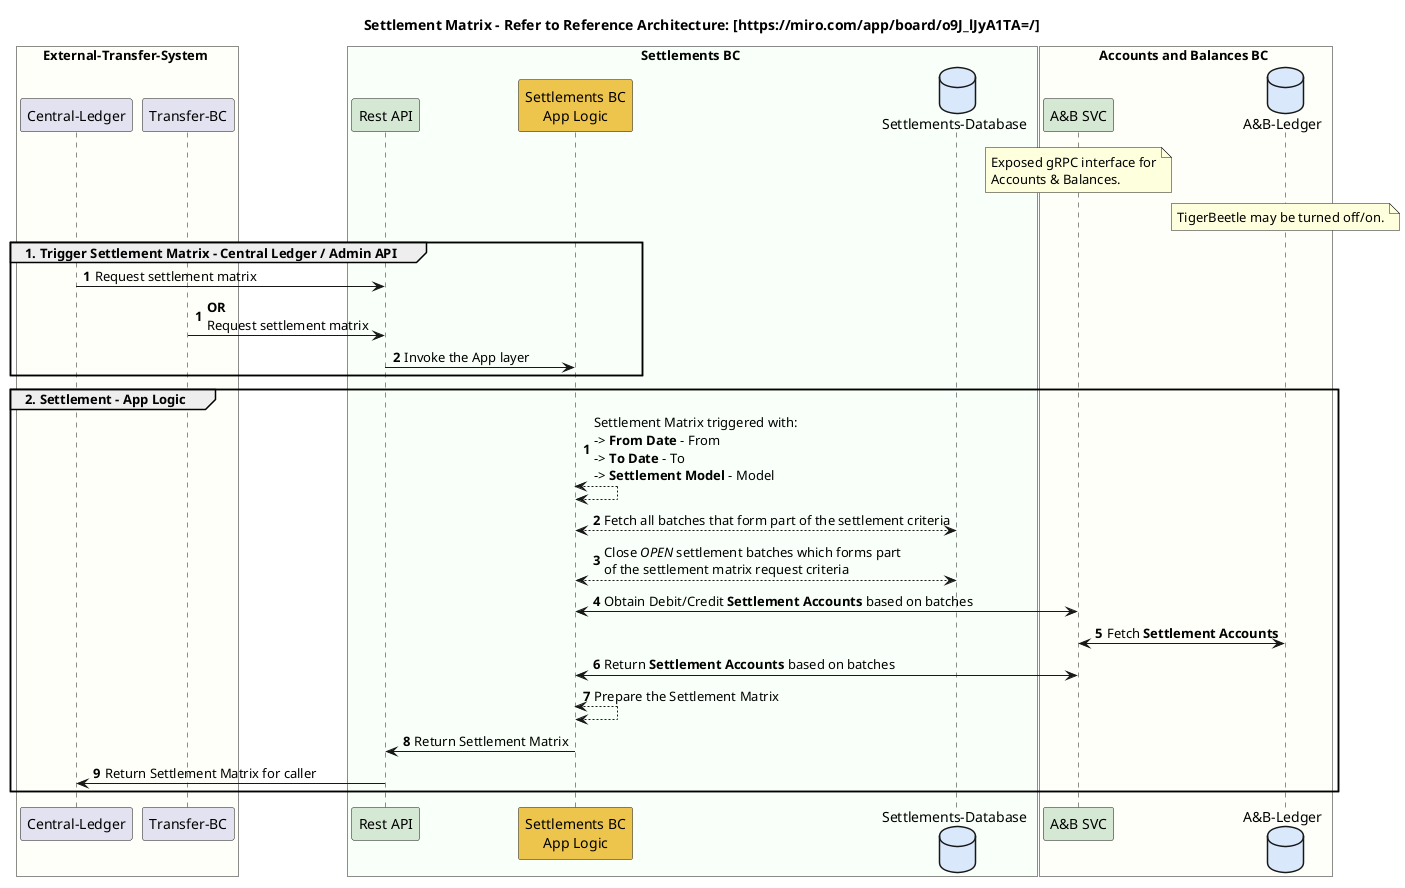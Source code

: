 @startuml

title Settlement Matrix - Refer to Reference Architecture: [https://miro.com/app/board/o9J_lJyA1TA=/]

box External-Transfer-System #FFFFF9
    participant "Central-Ledger" as ext_cl
    participant "Transfer-BC" as ext_transfers_bc
end box

box Settlements BC #F9FFF9
	participant "Rest API" as sbc_rest #D5E8D4
	participant "Settlements BC\nApp Logic" as sbc_app_logic #EDC54D
	database "Settlements-Database" as sbc_db #DAE8FC
end box

box Accounts and Balances BC #FFFFF9
    participant "A&B SVC" as abbc_grpc #D5E8D4
    database "A&B-Ledger" as abbc_tigerbeetle #DAE8FC
    note over abbc_grpc
        Exposed gRPC interface for
        Accounts & Balances.
    end note
    note over abbc_tigerbeetle
        TigerBeetle may be turned off/on.
    end note
end box

group 1. Trigger Settlement Matrix - Central Ledger / Admin API
autonumber
    ext_cl -> sbc_rest : Request settlement matrix
autonumber
    ext_transfers_bc -> sbc_rest : **OR** \nRequest settlement matrix
    sbc_rest -> sbc_app_logic : Invoke the App layer
end

group 2. Settlement - App Logic
autonumber
    sbc_app_logic <--> sbc_app_logic: Settlement Matrix triggered with:\n-> **From Date** - From\n-> **To Date** - To\n-> **Settlement Model** - Model
    sbc_app_logic <--> sbc_db : Fetch all batches that form part of the settlement criteria
    sbc_app_logic <--> sbc_db : Close //OPEN// settlement batches which forms part \nof the settlement matrix request criteria
    sbc_app_logic <-> abbc_grpc : Obtain Debit/Credit **Settlement Accounts** based on batches
    abbc_grpc <-> abbc_tigerbeetle: Fetch **Settlement Accounts**
    abbc_grpc <-> sbc_app_logic : Return **Settlement Accounts** based on batches
    sbc_app_logic <--> sbc_app_logic : Prepare the Settlement Matrix
    sbc_app_logic -> sbc_rest : Return Settlement Matrix
    sbc_rest -> ext_cl : Return Settlement Matrix for caller
end

@enduml
